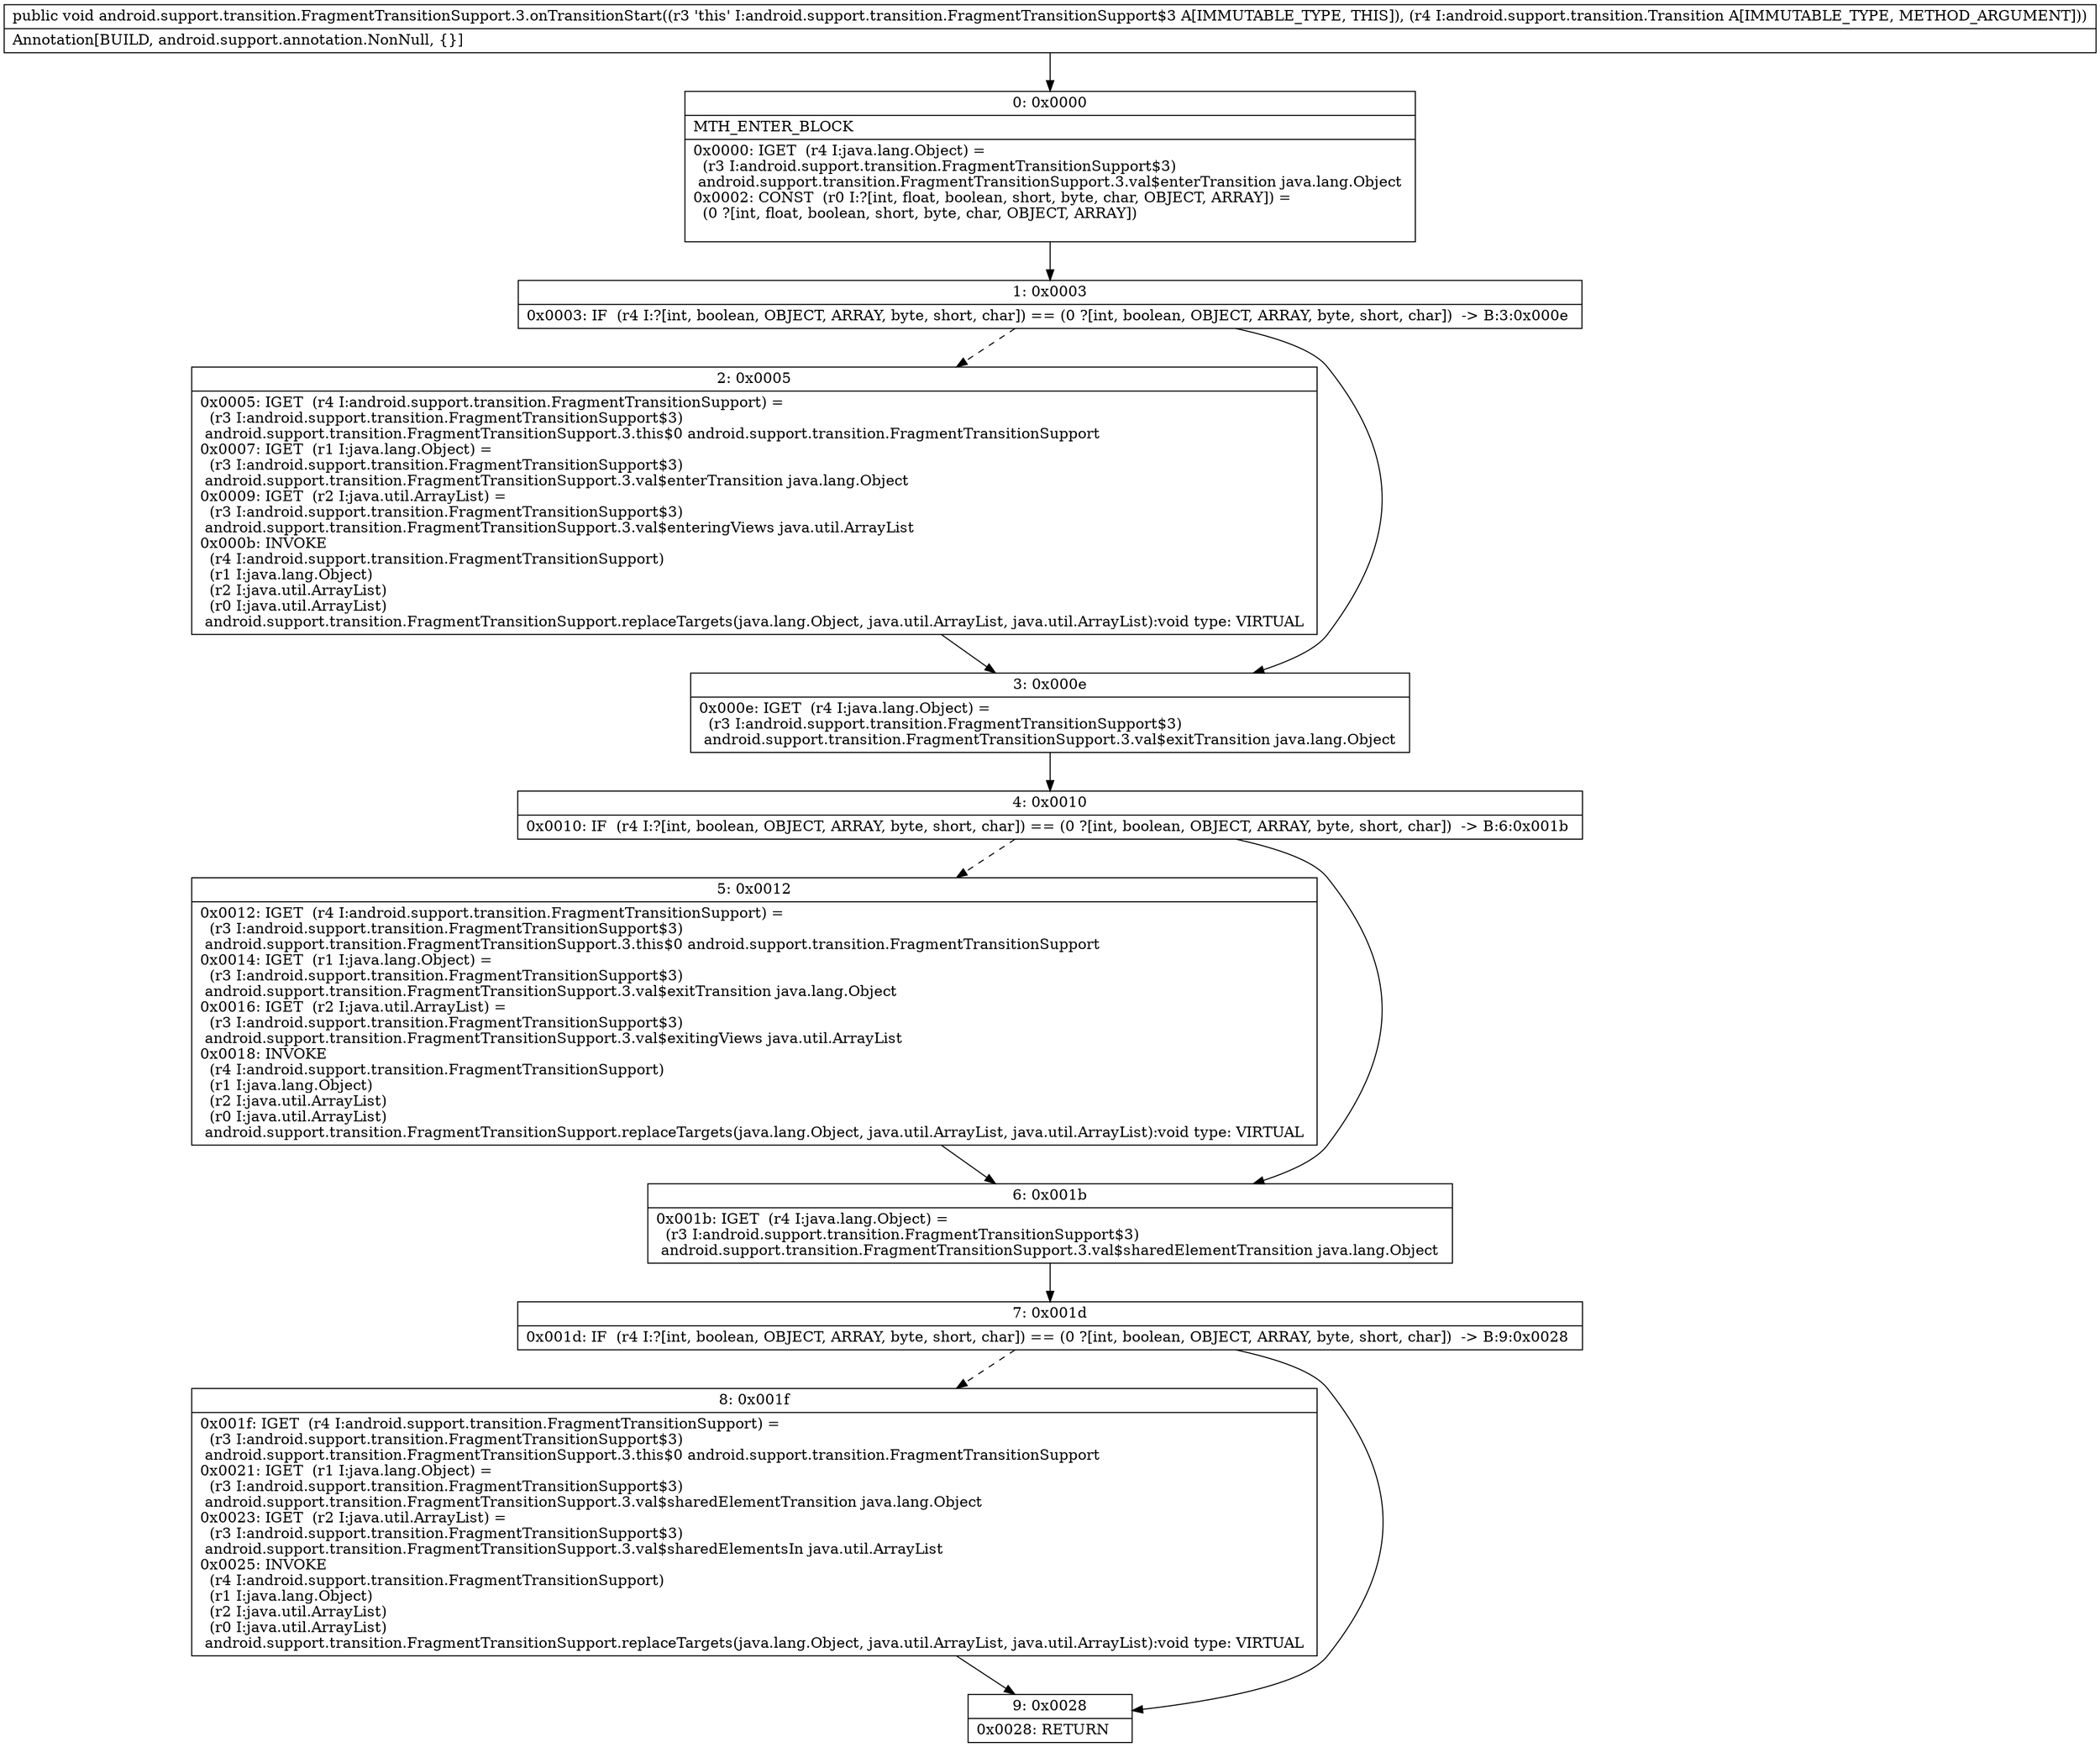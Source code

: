 digraph "CFG forandroid.support.transition.FragmentTransitionSupport.3.onTransitionStart(Landroid\/support\/transition\/Transition;)V" {
Node_0 [shape=record,label="{0\:\ 0x0000|MTH_ENTER_BLOCK\l|0x0000: IGET  (r4 I:java.lang.Object) = \l  (r3 I:android.support.transition.FragmentTransitionSupport$3)\l android.support.transition.FragmentTransitionSupport.3.val$enterTransition java.lang.Object \l0x0002: CONST  (r0 I:?[int, float, boolean, short, byte, char, OBJECT, ARRAY]) = \l  (0 ?[int, float, boolean, short, byte, char, OBJECT, ARRAY])\l \l}"];
Node_1 [shape=record,label="{1\:\ 0x0003|0x0003: IF  (r4 I:?[int, boolean, OBJECT, ARRAY, byte, short, char]) == (0 ?[int, boolean, OBJECT, ARRAY, byte, short, char])  \-\> B:3:0x000e \l}"];
Node_2 [shape=record,label="{2\:\ 0x0005|0x0005: IGET  (r4 I:android.support.transition.FragmentTransitionSupport) = \l  (r3 I:android.support.transition.FragmentTransitionSupport$3)\l android.support.transition.FragmentTransitionSupport.3.this$0 android.support.transition.FragmentTransitionSupport \l0x0007: IGET  (r1 I:java.lang.Object) = \l  (r3 I:android.support.transition.FragmentTransitionSupport$3)\l android.support.transition.FragmentTransitionSupport.3.val$enterTransition java.lang.Object \l0x0009: IGET  (r2 I:java.util.ArrayList) = \l  (r3 I:android.support.transition.FragmentTransitionSupport$3)\l android.support.transition.FragmentTransitionSupport.3.val$enteringViews java.util.ArrayList \l0x000b: INVOKE  \l  (r4 I:android.support.transition.FragmentTransitionSupport)\l  (r1 I:java.lang.Object)\l  (r2 I:java.util.ArrayList)\l  (r0 I:java.util.ArrayList)\l android.support.transition.FragmentTransitionSupport.replaceTargets(java.lang.Object, java.util.ArrayList, java.util.ArrayList):void type: VIRTUAL \l}"];
Node_3 [shape=record,label="{3\:\ 0x000e|0x000e: IGET  (r4 I:java.lang.Object) = \l  (r3 I:android.support.transition.FragmentTransitionSupport$3)\l android.support.transition.FragmentTransitionSupport.3.val$exitTransition java.lang.Object \l}"];
Node_4 [shape=record,label="{4\:\ 0x0010|0x0010: IF  (r4 I:?[int, boolean, OBJECT, ARRAY, byte, short, char]) == (0 ?[int, boolean, OBJECT, ARRAY, byte, short, char])  \-\> B:6:0x001b \l}"];
Node_5 [shape=record,label="{5\:\ 0x0012|0x0012: IGET  (r4 I:android.support.transition.FragmentTransitionSupport) = \l  (r3 I:android.support.transition.FragmentTransitionSupport$3)\l android.support.transition.FragmentTransitionSupport.3.this$0 android.support.transition.FragmentTransitionSupport \l0x0014: IGET  (r1 I:java.lang.Object) = \l  (r3 I:android.support.transition.FragmentTransitionSupport$3)\l android.support.transition.FragmentTransitionSupport.3.val$exitTransition java.lang.Object \l0x0016: IGET  (r2 I:java.util.ArrayList) = \l  (r3 I:android.support.transition.FragmentTransitionSupport$3)\l android.support.transition.FragmentTransitionSupport.3.val$exitingViews java.util.ArrayList \l0x0018: INVOKE  \l  (r4 I:android.support.transition.FragmentTransitionSupport)\l  (r1 I:java.lang.Object)\l  (r2 I:java.util.ArrayList)\l  (r0 I:java.util.ArrayList)\l android.support.transition.FragmentTransitionSupport.replaceTargets(java.lang.Object, java.util.ArrayList, java.util.ArrayList):void type: VIRTUAL \l}"];
Node_6 [shape=record,label="{6\:\ 0x001b|0x001b: IGET  (r4 I:java.lang.Object) = \l  (r3 I:android.support.transition.FragmentTransitionSupport$3)\l android.support.transition.FragmentTransitionSupport.3.val$sharedElementTransition java.lang.Object \l}"];
Node_7 [shape=record,label="{7\:\ 0x001d|0x001d: IF  (r4 I:?[int, boolean, OBJECT, ARRAY, byte, short, char]) == (0 ?[int, boolean, OBJECT, ARRAY, byte, short, char])  \-\> B:9:0x0028 \l}"];
Node_8 [shape=record,label="{8\:\ 0x001f|0x001f: IGET  (r4 I:android.support.transition.FragmentTransitionSupport) = \l  (r3 I:android.support.transition.FragmentTransitionSupport$3)\l android.support.transition.FragmentTransitionSupport.3.this$0 android.support.transition.FragmentTransitionSupport \l0x0021: IGET  (r1 I:java.lang.Object) = \l  (r3 I:android.support.transition.FragmentTransitionSupport$3)\l android.support.transition.FragmentTransitionSupport.3.val$sharedElementTransition java.lang.Object \l0x0023: IGET  (r2 I:java.util.ArrayList) = \l  (r3 I:android.support.transition.FragmentTransitionSupport$3)\l android.support.transition.FragmentTransitionSupport.3.val$sharedElementsIn java.util.ArrayList \l0x0025: INVOKE  \l  (r4 I:android.support.transition.FragmentTransitionSupport)\l  (r1 I:java.lang.Object)\l  (r2 I:java.util.ArrayList)\l  (r0 I:java.util.ArrayList)\l android.support.transition.FragmentTransitionSupport.replaceTargets(java.lang.Object, java.util.ArrayList, java.util.ArrayList):void type: VIRTUAL \l}"];
Node_9 [shape=record,label="{9\:\ 0x0028|0x0028: RETURN   \l}"];
MethodNode[shape=record,label="{public void android.support.transition.FragmentTransitionSupport.3.onTransitionStart((r3 'this' I:android.support.transition.FragmentTransitionSupport$3 A[IMMUTABLE_TYPE, THIS]), (r4 I:android.support.transition.Transition A[IMMUTABLE_TYPE, METHOD_ARGUMENT]))  | Annotation[BUILD, android.support.annotation.NonNull, \{\}]\l}"];
MethodNode -> Node_0;
Node_0 -> Node_1;
Node_1 -> Node_2[style=dashed];
Node_1 -> Node_3;
Node_2 -> Node_3;
Node_3 -> Node_4;
Node_4 -> Node_5[style=dashed];
Node_4 -> Node_6;
Node_5 -> Node_6;
Node_6 -> Node_7;
Node_7 -> Node_8[style=dashed];
Node_7 -> Node_9;
Node_8 -> Node_9;
}

